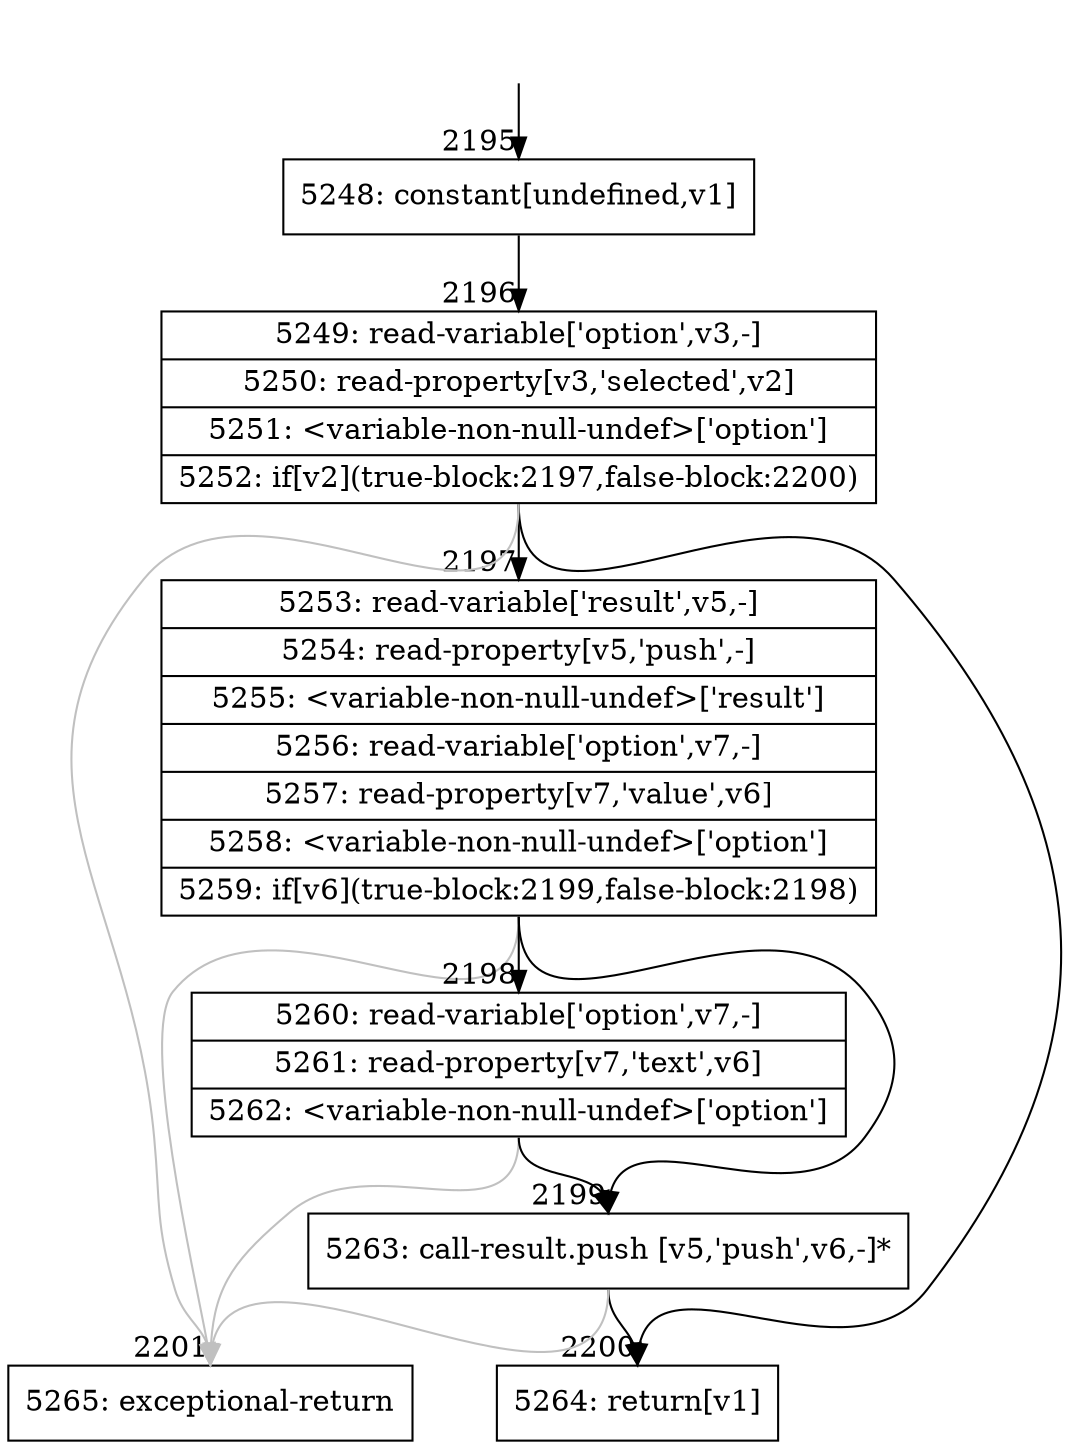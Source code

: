 digraph {
rankdir="TD"
BB_entry170[shape=none,label=""];
BB_entry170 -> BB2195 [tailport=s, headport=n, headlabel="    2195"]
BB2195 [shape=record label="{5248: constant[undefined,v1]}" ] 
BB2195 -> BB2196 [tailport=s, headport=n, headlabel="      2196"]
BB2196 [shape=record label="{5249: read-variable['option',v3,-]|5250: read-property[v3,'selected',v2]|5251: \<variable-non-null-undef\>['option']|5252: if[v2](true-block:2197,false-block:2200)}" ] 
BB2196 -> BB2197 [tailport=s, headport=n, headlabel="      2197"]
BB2196 -> BB2200 [tailport=s, headport=n, headlabel="      2200"]
BB2196 -> BB2201 [tailport=s, headport=n, color=gray, headlabel="      2201"]
BB2197 [shape=record label="{5253: read-variable['result',v5,-]|5254: read-property[v5,'push',-]|5255: \<variable-non-null-undef\>['result']|5256: read-variable['option',v7,-]|5257: read-property[v7,'value',v6]|5258: \<variable-non-null-undef\>['option']|5259: if[v6](true-block:2199,false-block:2198)}" ] 
BB2197 -> BB2199 [tailport=s, headport=n, headlabel="      2199"]
BB2197 -> BB2198 [tailport=s, headport=n, headlabel="      2198"]
BB2197 -> BB2201 [tailport=s, headport=n, color=gray]
BB2198 [shape=record label="{5260: read-variable['option',v7,-]|5261: read-property[v7,'text',v6]|5262: \<variable-non-null-undef\>['option']}" ] 
BB2198 -> BB2199 [tailport=s, headport=n]
BB2198 -> BB2201 [tailport=s, headport=n, color=gray]
BB2199 [shape=record label="{5263: call-result.push [v5,'push',v6,-]*}" ] 
BB2199 -> BB2200 [tailport=s, headport=n]
BB2199 -> BB2201 [tailport=s, headport=n, color=gray]
BB2200 [shape=record label="{5264: return[v1]}" ] 
BB2201 [shape=record label="{5265: exceptional-return}" ] 
//#$~ 3165
}
